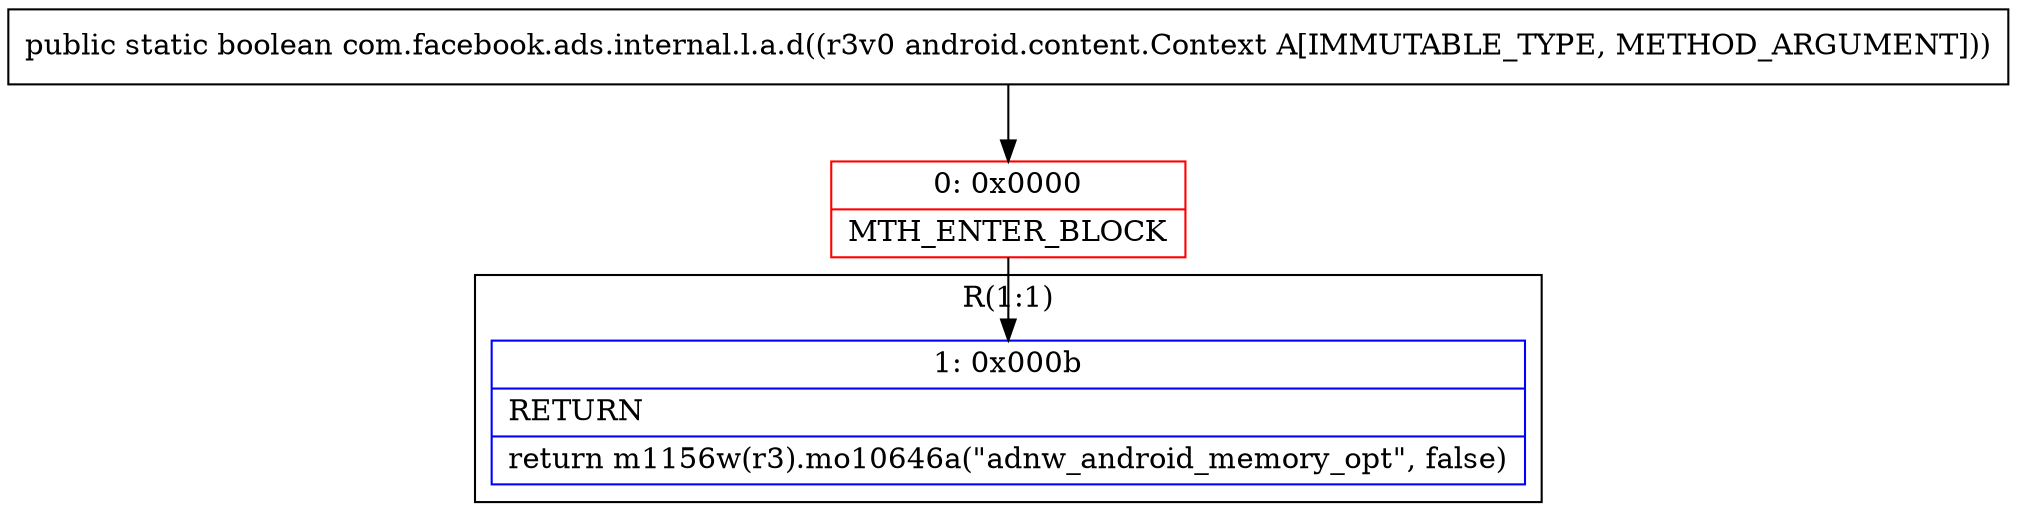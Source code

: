 digraph "CFG forcom.facebook.ads.internal.l.a.d(Landroid\/content\/Context;)Z" {
subgraph cluster_Region_1638057491 {
label = "R(1:1)";
node [shape=record,color=blue];
Node_1 [shape=record,label="{1\:\ 0x000b|RETURN\l|return m1156w(r3).mo10646a(\"adnw_android_memory_opt\", false)\l}"];
}
Node_0 [shape=record,color=red,label="{0\:\ 0x0000|MTH_ENTER_BLOCK\l}"];
MethodNode[shape=record,label="{public static boolean com.facebook.ads.internal.l.a.d((r3v0 android.content.Context A[IMMUTABLE_TYPE, METHOD_ARGUMENT])) }"];
MethodNode -> Node_0;
Node_0 -> Node_1;
}

